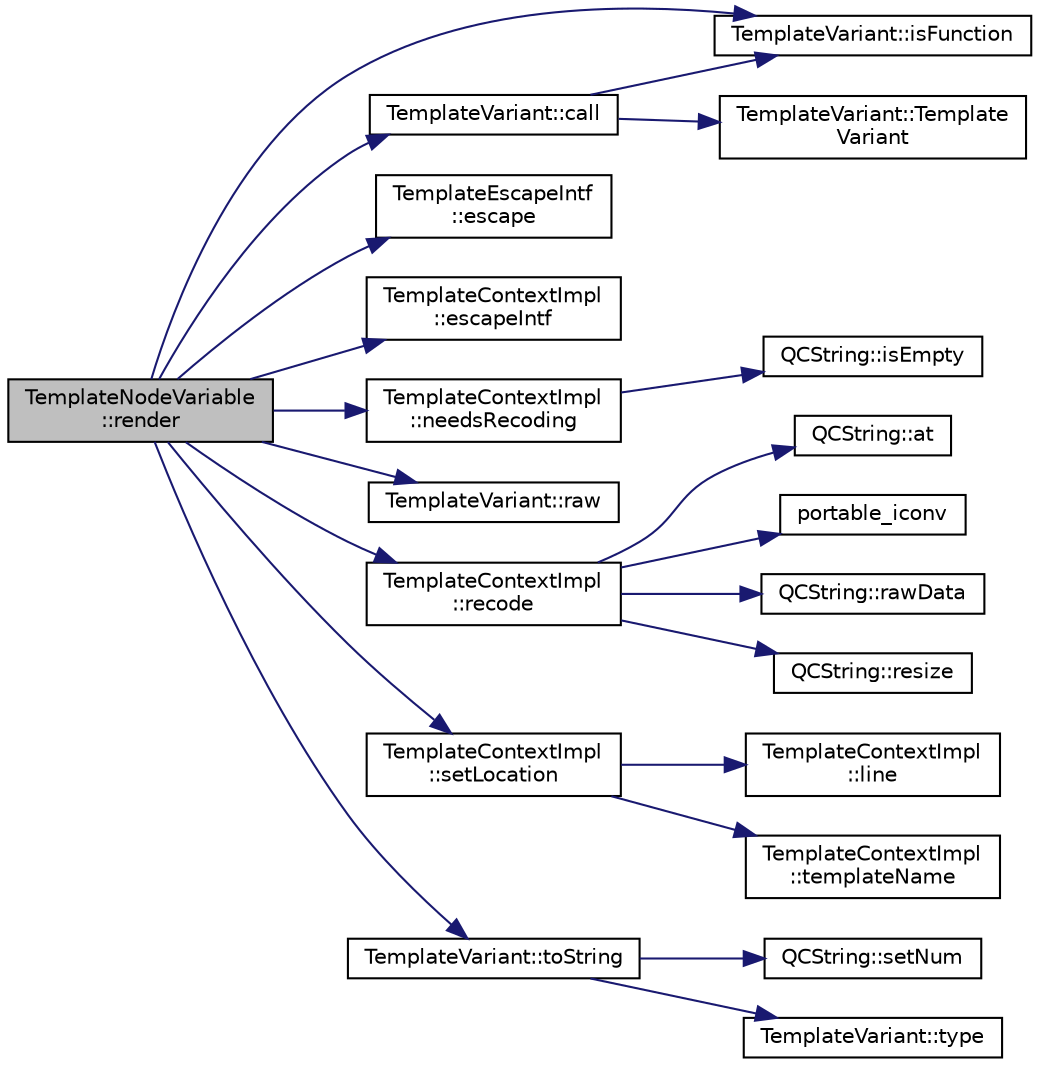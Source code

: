 digraph "TemplateNodeVariable::render"
{
 // LATEX_PDF_SIZE
  edge [fontname="Helvetica",fontsize="10",labelfontname="Helvetica",labelfontsize="10"];
  node [fontname="Helvetica",fontsize="10",shape=record];
  rankdir="LR";
  Node1 [label="TemplateNodeVariable\l::render",height=0.2,width=0.4,color="black", fillcolor="grey75", style="filled", fontcolor="black",tooltip=" "];
  Node1 -> Node2 [color="midnightblue",fontsize="10",style="solid",fontname="Helvetica"];
  Node2 [label="TemplateVariant::call",height=0.2,width=0.4,color="black", fillcolor="white", style="filled",URL="$classTemplateVariant.html#a08d7bb8b8c40136d3bf61e2586c22773",tooltip=" "];
  Node2 -> Node3 [color="midnightblue",fontsize="10",style="solid",fontname="Helvetica"];
  Node3 [label="TemplateVariant::isFunction",height=0.2,width=0.4,color="black", fillcolor="white", style="filled",URL="$classTemplateVariant.html#a36070c5173b2ca14ebc1b7245974690c",tooltip=" "];
  Node2 -> Node4 [color="midnightblue",fontsize="10",style="solid",fontname="Helvetica"];
  Node4 [label="TemplateVariant::Template\lVariant",height=0.2,width=0.4,color="black", fillcolor="white", style="filled",URL="$classTemplateVariant.html#a56e1f12ff7f2fc2f9c5d269495161201",tooltip=" "];
  Node1 -> Node5 [color="midnightblue",fontsize="10",style="solid",fontname="Helvetica"];
  Node5 [label="TemplateEscapeIntf\l::escape",height=0.2,width=0.4,color="black", fillcolor="white", style="filled",URL="$classTemplateEscapeIntf.html#a9fc463a8281aca9f982866aa26d4f401",tooltip=" "];
  Node1 -> Node6 [color="midnightblue",fontsize="10",style="solid",fontname="Helvetica"];
  Node6 [label="TemplateContextImpl\l::escapeIntf",height=0.2,width=0.4,color="black", fillcolor="white", style="filled",URL="$classTemplateContextImpl.html#a572853f9d5aee23483cbc037732c6686",tooltip=" "];
  Node1 -> Node3 [color="midnightblue",fontsize="10",style="solid",fontname="Helvetica"];
  Node1 -> Node7 [color="midnightblue",fontsize="10",style="solid",fontname="Helvetica"];
  Node7 [label="TemplateContextImpl\l::needsRecoding",height=0.2,width=0.4,color="black", fillcolor="white", style="filled",URL="$classTemplateContextImpl.html#a6559cfd611032a0d11acade316cf7b1e",tooltip=" "];
  Node7 -> Node8 [color="midnightblue",fontsize="10",style="solid",fontname="Helvetica"];
  Node8 [label="QCString::isEmpty",height=0.2,width=0.4,color="black", fillcolor="white", style="filled",URL="$classQCString.html#a621c4090d69ad7d05ef8e5234376c3d8",tooltip=" "];
  Node1 -> Node9 [color="midnightblue",fontsize="10",style="solid",fontname="Helvetica"];
  Node9 [label="TemplateVariant::raw",height=0.2,width=0.4,color="black", fillcolor="white", style="filled",URL="$classTemplateVariant.html#a373a4b750575db469b2166253c943cea",tooltip=" "];
  Node1 -> Node10 [color="midnightblue",fontsize="10",style="solid",fontname="Helvetica"];
  Node10 [label="TemplateContextImpl\l::recode",height=0.2,width=0.4,color="black", fillcolor="white", style="filled",URL="$classTemplateContextImpl.html#ab8ea2d7cb44d90ec727586f9bf92369e",tooltip=" "];
  Node10 -> Node11 [color="midnightblue",fontsize="10",style="solid",fontname="Helvetica"];
  Node11 [label="QCString::at",height=0.2,width=0.4,color="black", fillcolor="white", style="filled",URL="$classQCString.html#a4c8be5d062cc14919b53ff0a3c8f9a4f",tooltip=" "];
  Node10 -> Node12 [color="midnightblue",fontsize="10",style="solid",fontname="Helvetica"];
  Node12 [label="portable_iconv",height=0.2,width=0.4,color="black", fillcolor="white", style="filled",URL="$portable__c_8c.html#a5fc5ec1eedfa06b27448863f69ee2e1d",tooltip=" "];
  Node10 -> Node13 [color="midnightblue",fontsize="10",style="solid",fontname="Helvetica"];
  Node13 [label="QCString::rawData",height=0.2,width=0.4,color="black", fillcolor="white", style="filled",URL="$classQCString.html#a5f5c9dc172d638c8d7b07010d100117a",tooltip=" "];
  Node10 -> Node14 [color="midnightblue",fontsize="10",style="solid",fontname="Helvetica"];
  Node14 [label="QCString::resize",height=0.2,width=0.4,color="black", fillcolor="white", style="filled",URL="$classQCString.html#a993474e2da59141336e6105b8e154f2b",tooltip=" "];
  Node1 -> Node15 [color="midnightblue",fontsize="10",style="solid",fontname="Helvetica"];
  Node15 [label="TemplateContextImpl\l::setLocation",height=0.2,width=0.4,color="black", fillcolor="white", style="filled",URL="$classTemplateContextImpl.html#afb0b4a00e7ab9bcfbc37e52103d4f587",tooltip=" "];
  Node15 -> Node16 [color="midnightblue",fontsize="10",style="solid",fontname="Helvetica"];
  Node16 [label="TemplateContextImpl\l::line",height=0.2,width=0.4,color="black", fillcolor="white", style="filled",URL="$classTemplateContextImpl.html#a136a505a96784f0fe90769a22ff7c7a3",tooltip=" "];
  Node15 -> Node17 [color="midnightblue",fontsize="10",style="solid",fontname="Helvetica"];
  Node17 [label="TemplateContextImpl\l::templateName",height=0.2,width=0.4,color="black", fillcolor="white", style="filled",URL="$classTemplateContextImpl.html#a56fa510c50b85b56c9eb066521f04f84",tooltip=" "];
  Node1 -> Node18 [color="midnightblue",fontsize="10",style="solid",fontname="Helvetica"];
  Node18 [label="TemplateVariant::toString",height=0.2,width=0.4,color="black", fillcolor="white", style="filled",URL="$classTemplateVariant.html#ab03869d8a226d83614fca23902b0facd",tooltip=" "];
  Node18 -> Node19 [color="midnightblue",fontsize="10",style="solid",fontname="Helvetica"];
  Node19 [label="QCString::setNum",height=0.2,width=0.4,color="black", fillcolor="white", style="filled",URL="$classQCString.html#a87d2bfa3fcbf407c32fab784df368b2d",tooltip=" "];
  Node18 -> Node20 [color="midnightblue",fontsize="10",style="solid",fontname="Helvetica"];
  Node20 [label="TemplateVariant::type",height=0.2,width=0.4,color="black", fillcolor="white", style="filled",URL="$classTemplateVariant.html#ae72935537eb622046af7dfb2026f83f9",tooltip=" "];
}
